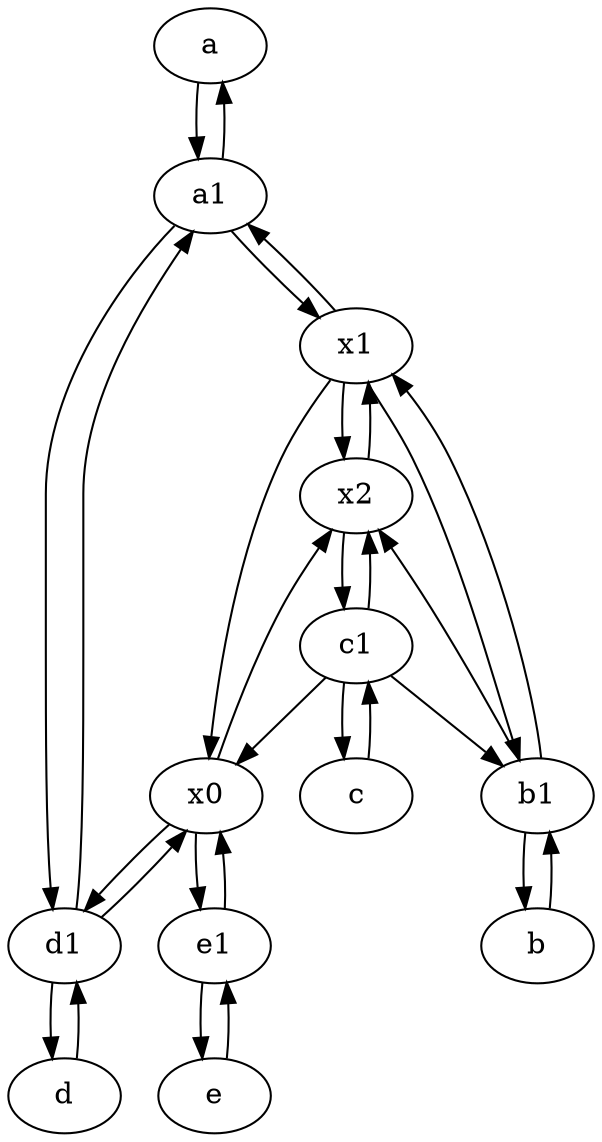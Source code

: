 digraph  {
	a [pos="40,10!"];
	e1 [pos="25,45!"];
	x2;
	c1 [pos="30,15!"];
	e [pos="30,50!"];
	b1 [pos="45,20!"];
	a1 [pos="40,15!"];
	d1 [pos="25,30!"];
	c [pos="20,10!"];
	x1;
	b [pos="50,20!"];
	d [pos="20,30!"];
	x0;
	x1 -> x0;
	x1 -> a1;
	x2 -> x1;
	a -> a1;
	c1 -> c;
	a1 -> d1;
	b1 -> x2;
	a1 -> a;
	d1 -> a1;
	x0 -> e1;
	a1 -> x1;
	x1 -> x2;
	b1 -> b;
	x0 -> d1;
	b -> b1;
	x2 -> c1;
	b1 -> x1;
	d -> d1;
	c1 -> b1;
	x1 -> b1;
	e1 -> x0;
	c -> c1;
	c1 -> x2;
	x0 -> x2;
	d1 -> d;
	e -> e1;
	d1 -> x0;
	c1 -> x0;
	e1 -> e;

	}